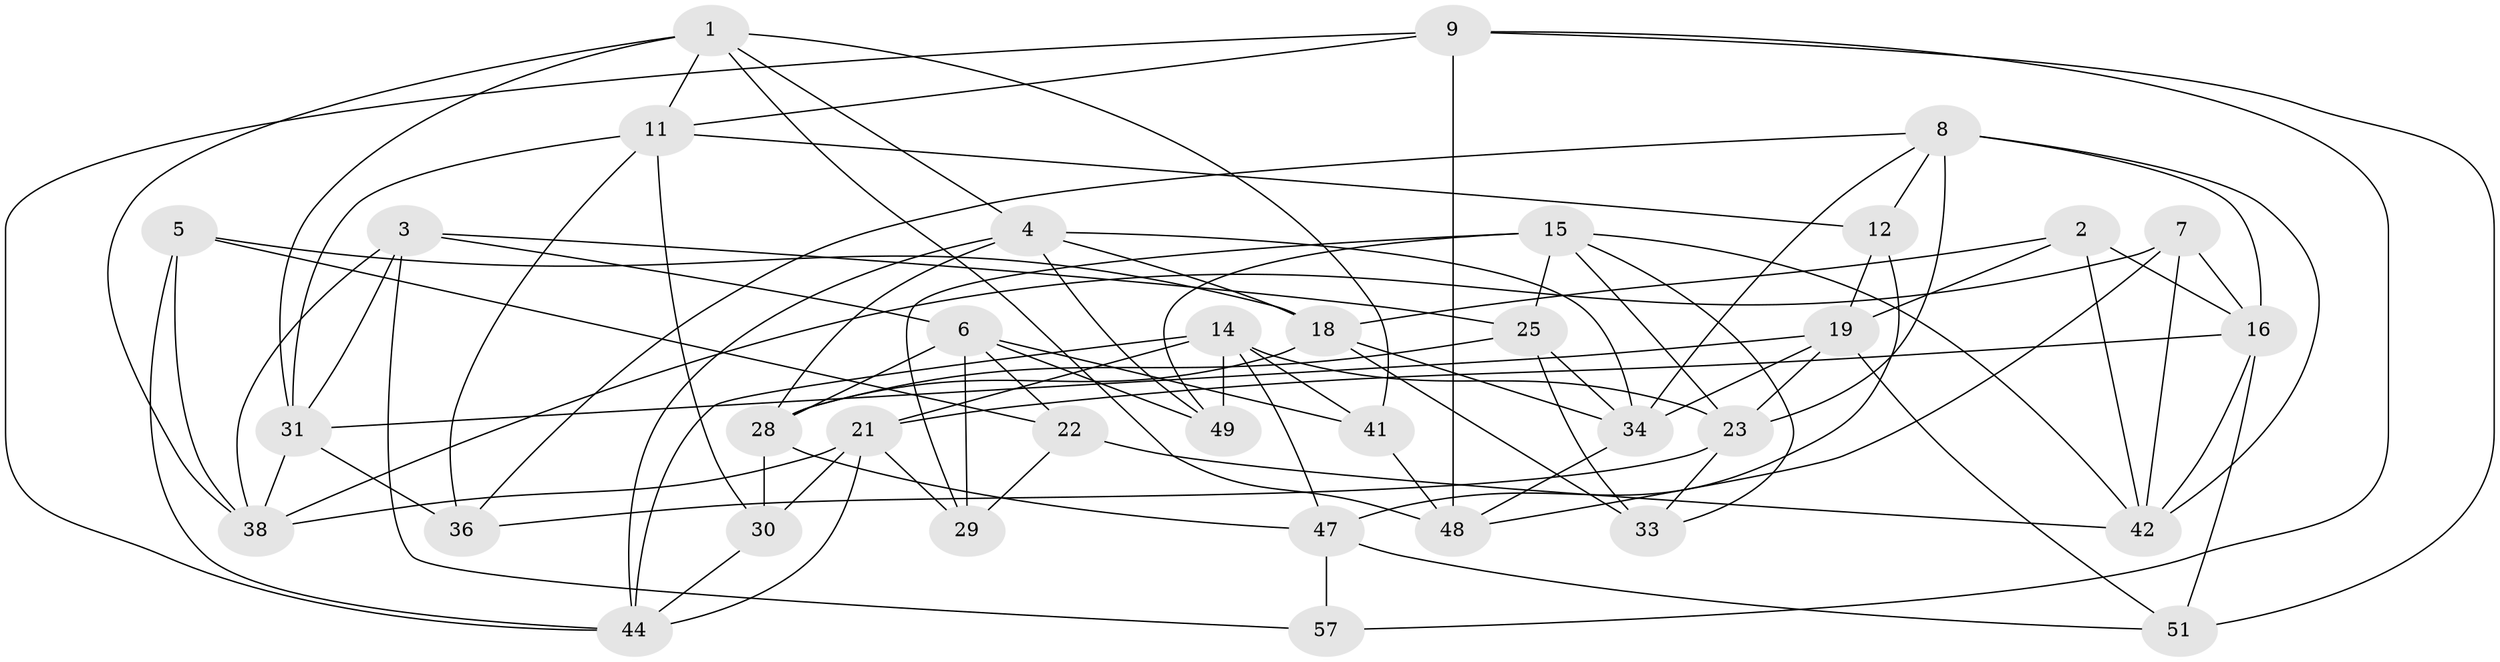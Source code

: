 // original degree distribution, {4: 1.0}
// Generated by graph-tools (version 1.1) at 2025/42/03/06/25 10:42:17]
// undirected, 36 vertices, 92 edges
graph export_dot {
graph [start="1"]
  node [color=gray90,style=filled];
  1 [super="+58"];
  2;
  3 [super="+46"];
  4 [super="+13"];
  5;
  6 [super="+27"];
  7;
  8 [super="+26"];
  9 [super="+10"];
  11 [super="+59"];
  12;
  14 [super="+17"];
  15 [super="+20"];
  16 [super="+37"];
  18 [super="+24"];
  19 [super="+32"];
  21 [super="+43"];
  22;
  23 [super="+56"];
  25 [super="+39"];
  28 [super="+40"];
  29;
  30;
  31 [super="+35"];
  33;
  34 [super="+45"];
  36;
  38 [super="+53"];
  41;
  42 [super="+50"];
  44 [super="+54"];
  47 [super="+55"];
  48 [super="+52"];
  49;
  51;
  57;
  1 -- 4;
  1 -- 38;
  1 -- 11;
  1 -- 48;
  1 -- 31;
  1 -- 41;
  2 -- 42;
  2 -- 19;
  2 -- 16;
  2 -- 18;
  3 -- 38;
  3 -- 25 [weight=2];
  3 -- 57;
  3 -- 31;
  3 -- 6;
  4 -- 49;
  4 -- 18;
  4 -- 44;
  4 -- 34;
  4 -- 28;
  5 -- 38;
  5 -- 44;
  5 -- 18;
  5 -- 22;
  6 -- 22;
  6 -- 41;
  6 -- 29;
  6 -- 49;
  6 -- 28;
  7 -- 48;
  7 -- 16;
  7 -- 38;
  7 -- 42;
  8 -- 12;
  8 -- 36;
  8 -- 23;
  8 -- 16;
  8 -- 34;
  8 -- 42;
  9 -- 51;
  9 -- 44;
  9 -- 11;
  9 -- 57;
  9 -- 48 [weight=2];
  11 -- 31;
  11 -- 36;
  11 -- 12;
  11 -- 30;
  12 -- 19;
  12 -- 47;
  14 -- 47;
  14 -- 41;
  14 -- 44;
  14 -- 49;
  14 -- 21;
  14 -- 23;
  15 -- 25;
  15 -- 33;
  15 -- 42;
  15 -- 49;
  15 -- 29;
  15 -- 23;
  16 -- 21;
  16 -- 51;
  16 -- 42;
  18 -- 33;
  18 -- 34;
  18 -- 28;
  19 -- 31;
  19 -- 51;
  19 -- 23;
  19 -- 34;
  21 -- 29;
  21 -- 38;
  21 -- 44;
  21 -- 30;
  22 -- 29;
  22 -- 42;
  23 -- 33;
  23 -- 36;
  25 -- 33;
  25 -- 34;
  25 -- 28;
  28 -- 30;
  28 -- 47;
  30 -- 44;
  31 -- 36;
  31 -- 38;
  34 -- 48;
  41 -- 48;
  47 -- 57 [weight=2];
  47 -- 51;
}
